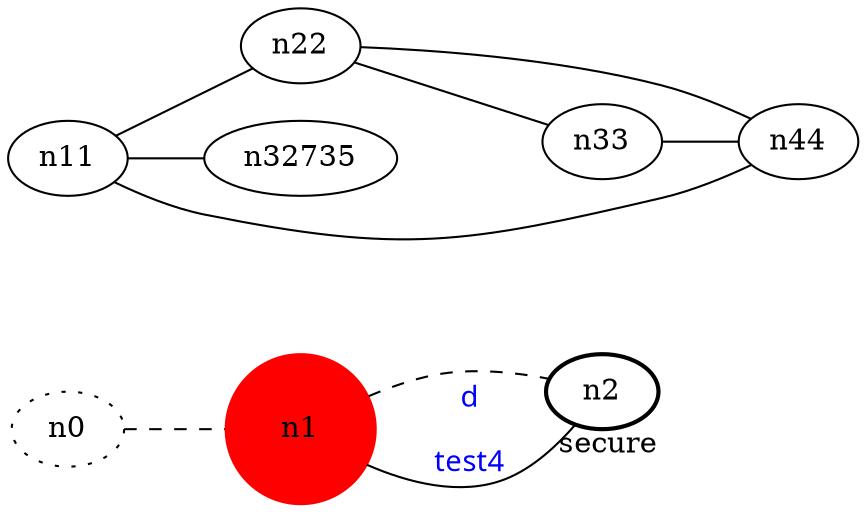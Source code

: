 graph test4 {
	rankdir=LR;
	fontcolor=blue; /* c0; c1; c1192781 -- c1 */
	n0 [style=dotted, fillcolor="#123456"]; // c2; c3; c2 -- c3
	n1 [height=1, width=1, color=red, style=filled];
	n2 [style=bold, xlabel="secure"];
	n0 -- n1 -- n2[style=dashed];
	n1 -- n2 [fontname="comic sans", label="d\n\l\G", fontcolor=blue, fontsizze=9];
	n11 -- n22;
	n11 -- n32735;
	n11 -- n44;
	n22 -- n33;
	n22 -- n44;
	n33 -- n44;
}

